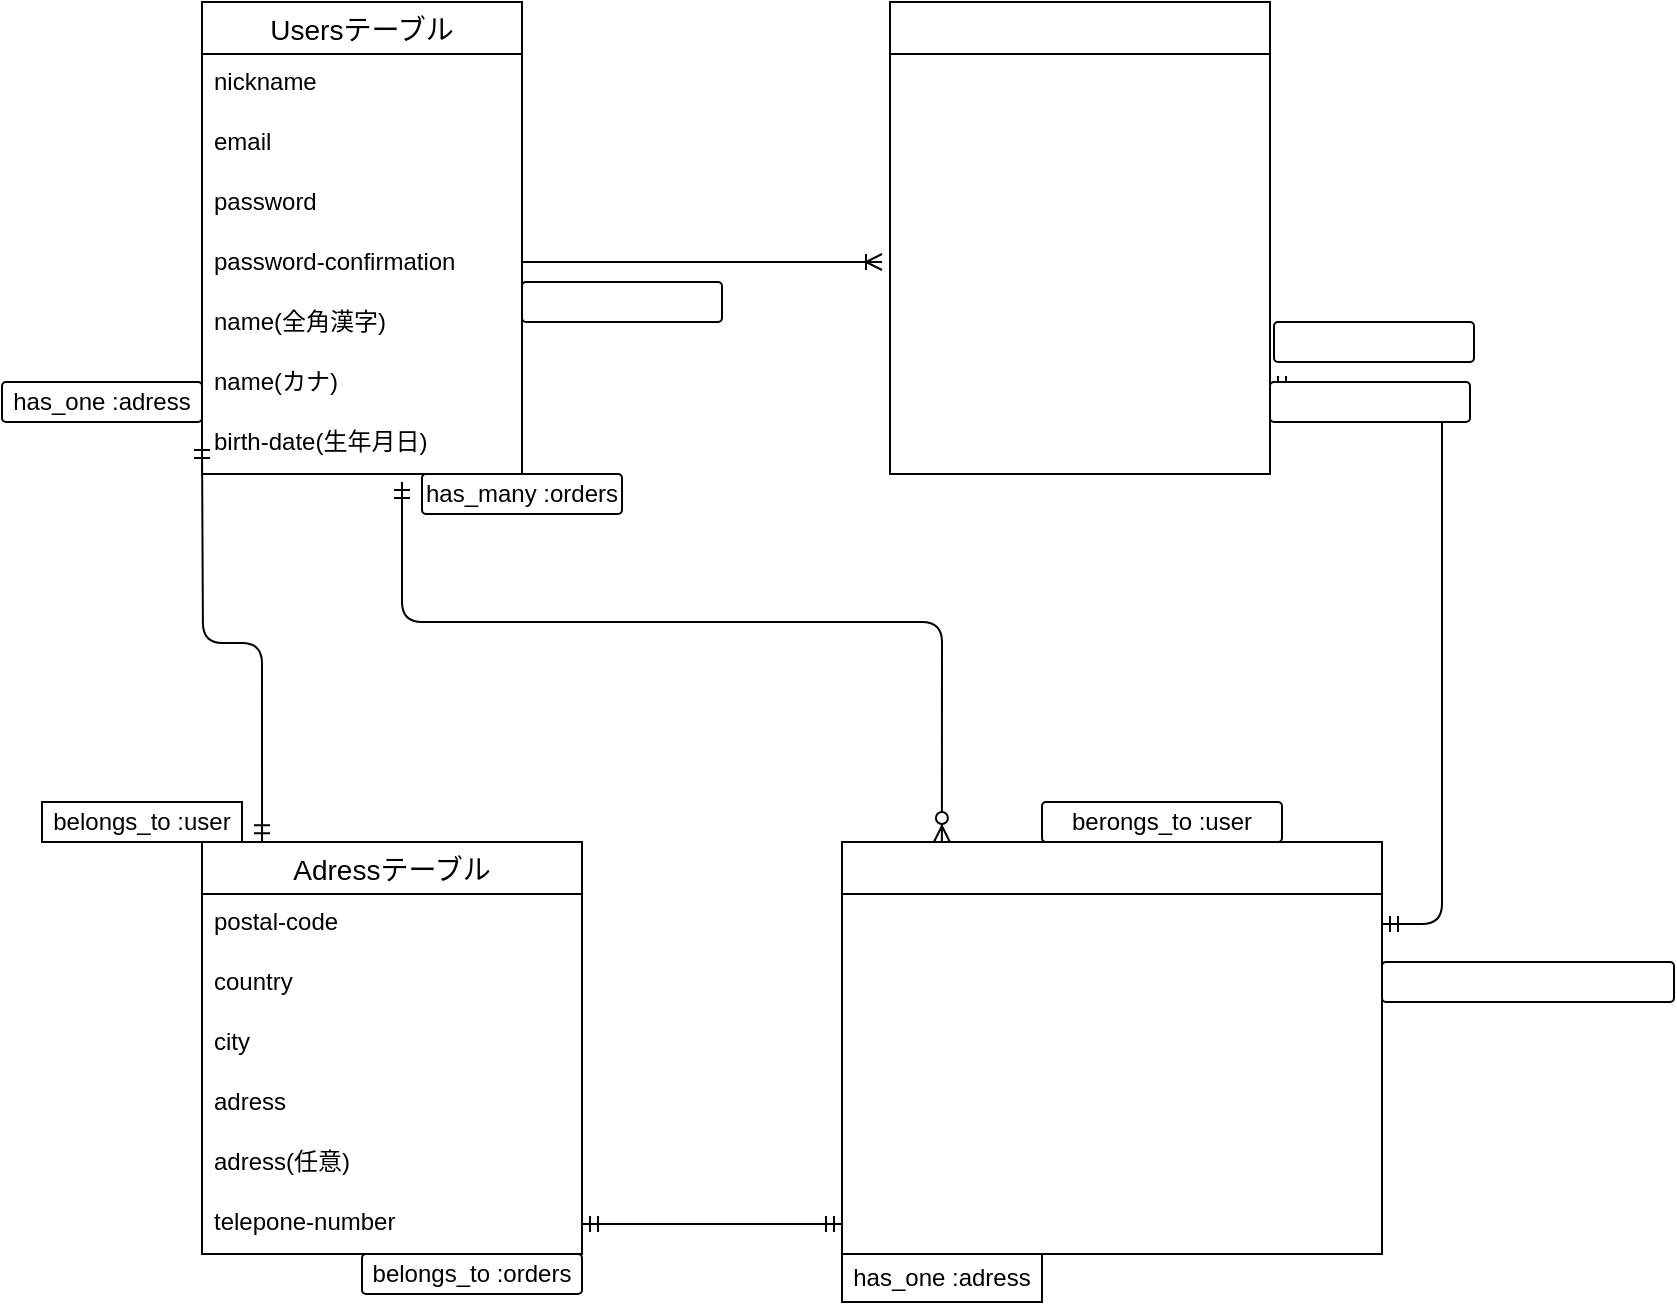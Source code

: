 <mxfile>
    <diagram id="aYljM99EKkIuXbgFeaP6" name="ページ1">
        <mxGraphModel dx="1683" dy="687" grid="1" gridSize="10" guides="1" tooltips="1" connect="1" arrows="1" fold="1" page="1" pageScale="1" pageWidth="827" pageHeight="1169" math="0" shadow="0">
            <root>
                <mxCell id="0"/>
                <mxCell id="1" parent="0"/>
                <mxCell id="69" value="Usersテーブル" style="swimlane;fontStyle=0;childLayout=stackLayout;horizontal=1;startSize=26;horizontalStack=0;resizeParent=1;resizeParentMax=0;resizeLast=0;collapsible=1;marginBottom=0;align=center;fontSize=14;" parent="1" vertex="1">
                    <mxGeometry x="70" y="30" width="160" height="236" as="geometry"/>
                </mxCell>
                <mxCell id="70" value="nickname  " style="text;strokeColor=none;fillColor=none;spacingLeft=4;spacingRight=4;overflow=hidden;rotatable=0;points=[[0,0.5],[1,0.5]];portConstraint=eastwest;fontSize=12;" parent="69" vertex="1">
                    <mxGeometry y="26" width="160" height="30" as="geometry"/>
                </mxCell>
                <mxCell id="71" value="email" style="text;strokeColor=none;fillColor=none;spacingLeft=4;spacingRight=4;overflow=hidden;rotatable=0;points=[[0,0.5],[1,0.5]];portConstraint=eastwest;fontSize=12;" parent="69" vertex="1">
                    <mxGeometry y="56" width="160" height="30" as="geometry"/>
                </mxCell>
                <mxCell id="72" value="password" style="text;strokeColor=none;fillColor=none;spacingLeft=4;spacingRight=4;overflow=hidden;rotatable=0;points=[[0,0.5],[1,0.5]];portConstraint=eastwest;fontSize=12;" parent="69" vertex="1">
                    <mxGeometry y="86" width="160" height="30" as="geometry"/>
                </mxCell>
                <mxCell id="73" value="password-confirmation" style="text;spacingLeft=4;spacingRight=4;overflow=hidden;rotatable=0;points=[[0,0.5],[1,0.5]];portConstraint=eastwest;fontSize=12;" parent="69" vertex="1">
                    <mxGeometry y="116" width="160" height="30" as="geometry"/>
                </mxCell>
                <mxCell id="74" value="name(全角漢字)" style="text;strokeColor=none;fillColor=none;spacingLeft=4;spacingRight=4;overflow=hidden;rotatable=0;points=[[0,0.5],[1,0.5]];portConstraint=eastwest;fontSize=12;" parent="69" vertex="1">
                    <mxGeometry y="146" width="160" height="30" as="geometry"/>
                </mxCell>
                <mxCell id="75" value="name(カナ)" style="text;strokeColor=none;fillColor=none;spacingLeft=4;spacingRight=4;overflow=hidden;rotatable=0;points=[[0,0.5],[1,0.5]];portConstraint=eastwest;fontSize=12;" parent="69" vertex="1">
                    <mxGeometry y="176" width="160" height="30" as="geometry"/>
                </mxCell>
                <mxCell id="78" value="birth-date(生年月日)" style="text;strokeColor=none;fillColor=none;spacingLeft=4;spacingRight=4;overflow=hidden;rotatable=0;points=[[0,0.5],[1,0.5]];portConstraint=eastwest;fontSize=12;" parent="69" vertex="1">
                    <mxGeometry y="206" width="160" height="30" as="geometry"/>
                </mxCell>
                <mxCell id="79" value="Itemsテーブル" style="swimlane;fontStyle=0;childLayout=stackLayout;horizontal=1;startSize=26;horizontalStack=0;resizeParent=1;resizeParentMax=0;resizeLast=0;collapsible=1;marginBottom=0;align=center;fontSize=14;fontColor=#FFFFFF;" parent="1" vertex="1">
                    <mxGeometry x="414" y="30" width="190" height="236" as="geometry"/>
                </mxCell>
                <mxCell id="80" value="user_id" style="text;strokeColor=none;fillColor=none;spacingLeft=4;spacingRight=4;overflow=hidden;rotatable=0;points=[[0,0.5],[1,0.5]];portConstraint=eastwest;fontSize=12;fontColor=#FFFFFF;" parent="79" vertex="1">
                    <mxGeometry y="26" width="190" height="30" as="geometry"/>
                </mxCell>
                <mxCell id="81" value="image" style="text;strokeColor=none;fillColor=none;spacingLeft=4;spacingRight=4;overflow=hidden;rotatable=0;points=[[0,0.5],[1,0.5]];portConstraint=eastwest;fontSize=12;fontColor=#FFFFFF;" parent="79" vertex="1">
                    <mxGeometry y="56" width="190" height="30" as="geometry"/>
                </mxCell>
                <mxCell id="82" value="item-name" style="text;strokeColor=none;fillColor=none;spacingLeft=4;spacingRight=4;overflow=hidden;rotatable=0;points=[[0,0.5],[1,0.5]];portConstraint=eastwest;fontSize=12;fontColor=#FFFFFF;" parent="79" vertex="1">
                    <mxGeometry y="86" width="190" height="30" as="geometry"/>
                </mxCell>
                <mxCell id="84" value="item-derivery" style="text;strokeColor=none;fillColor=none;spacingLeft=4;spacingRight=4;overflow=hidden;rotatable=0;points=[[0,0.5],[1,0.5]];portConstraint=eastwest;fontSize=12;fontColor=#FFFFFF;" parent="79" vertex="1">
                    <mxGeometry y="116" width="190" height="30" as="geometry"/>
                </mxCell>
                <mxCell id="85" value="item-price" style="text;strokeColor=none;fillColor=none;spacingLeft=4;spacingRight=4;overflow=hidden;rotatable=0;points=[[0,0.5],[1,0.5]];portConstraint=eastwest;fontSize=12;fontColor=#FFFFFF;" parent="79" vertex="1">
                    <mxGeometry y="146" width="190" height="30" as="geometry"/>
                </mxCell>
                <mxCell id="86" value="item-content(商品説明)" style="text;strokeColor=none;fillColor=none;spacingLeft=4;spacingRight=4;overflow=hidden;rotatable=0;points=[[0,0.5],[1,0.5]];portConstraint=eastwest;fontSize=12;fontColor=#FFFFFF;" parent="79" vertex="1">
                    <mxGeometry y="176" width="190" height="30" as="geometry"/>
                </mxCell>
                <mxCell id="136" value="item-details" style="text;strokeColor=none;fillColor=none;spacingLeft=4;spacingRight=4;overflow=hidden;rotatable=0;points=[[0,0.5],[1,0.5]];portConstraint=eastwest;fontSize=12;fontColor=#FFFFFF;" vertex="1" parent="79">
                    <mxGeometry y="206" width="190" height="30" as="geometry"/>
                </mxCell>
                <mxCell id="89" value="" style="edgeStyle=entityRelationEdgeStyle;fontSize=12;html=1;endArrow=ERoneToMany;fontColor=#FFFFFF;" parent="1" edge="1">
                    <mxGeometry width="100" height="100" relative="1" as="geometry">
                        <mxPoint x="230" y="160" as="sourcePoint"/>
                        <mxPoint x="410" y="160" as="targetPoint"/>
                    </mxGeometry>
                </mxCell>
                <mxCell id="90" value="Odersテーブル" style="swimlane;fontStyle=0;childLayout=stackLayout;horizontal=1;startSize=26;horizontalStack=0;resizeParent=1;resizeParentMax=0;resizeLast=0;collapsible=1;marginBottom=0;align=center;fontSize=14;fontColor=#FFFFFF;" parent="1" vertex="1">
                    <mxGeometry x="390" y="450" width="270" height="206" as="geometry"/>
                </mxCell>
                <mxCell id="92" value="credit-card-info" style="text;strokeColor=none;fillColor=none;spacingLeft=4;spacingRight=4;overflow=hidden;rotatable=0;points=[[0,0.5],[1,0.5]];portConstraint=eastwest;fontSize=12;fontColor=#FFFFFF;" parent="90" vertex="1">
                    <mxGeometry y="26" width="270" height="30" as="geometry"/>
                </mxCell>
                <mxCell id="116" value="image" style="text;strokeColor=none;fillColor=none;spacingLeft=4;spacingRight=4;overflow=hidden;rotatable=0;points=[[0,0.5],[1,0.5]];portConstraint=eastwest;fontSize=12;fontColor=#FFFFFF;" vertex="1" parent="90">
                    <mxGeometry y="56" width="270" height="30" as="geometry"/>
                </mxCell>
                <mxCell id="117" value="user_id" style="text;strokeColor=none;fillColor=none;spacingLeft=4;spacingRight=4;overflow=hidden;rotatable=0;points=[[0,0.5],[1,0.5]];portConstraint=eastwest;fontSize=12;fontColor=#FFFFFF;" vertex="1" parent="90">
                    <mxGeometry y="86" width="270" height="30" as="geometry"/>
                </mxCell>
                <mxCell id="118" value="product-delivery" style="text;strokeColor=none;fillColor=none;spacingLeft=4;spacingRight=4;overflow=hidden;rotatable=0;points=[[0,0.5],[1,0.5]];portConstraint=eastwest;fontSize=12;fontColor=#FFFFFF;" vertex="1" parent="90">
                    <mxGeometry y="116" width="270" height="30" as="geometry"/>
                </mxCell>
                <mxCell id="119" value="product-price" style="text;strokeColor=none;fillColor=none;spacingLeft=4;spacingRight=4;overflow=hidden;rotatable=0;points=[[0,0.5],[1,0.5]];portConstraint=eastwest;fontSize=12;fontColor=#FFFFFF;" vertex="1" parent="90">
                    <mxGeometry y="146" width="270" height="30" as="geometry"/>
                </mxCell>
                <mxCell id="120" value="shipping-date" style="text;strokeColor=none;fillColor=none;spacingLeft=4;spacingRight=4;overflow=hidden;rotatable=0;points=[[0,0.5],[1,0.5]];portConstraint=eastwest;fontSize=12;fontColor=#FFFFFF;" vertex="1" parent="90">
                    <mxGeometry y="176" width="270" height="30" as="geometry"/>
                </mxCell>
                <mxCell id="95" value="" style="edgeStyle=entityRelationEdgeStyle;fontSize=12;html=1;endArrow=ERmandOne;startArrow=ERmandOne;fontColor=#FFFFFF;exitX=1;exitY=0.5;exitDx=0;exitDy=0;" parent="1" source="86" target="92" edge="1">
                    <mxGeometry width="100" height="100" relative="1" as="geometry">
                        <mxPoint x="710" y="480" as="sourcePoint"/>
                        <mxPoint x="510" y="280" as="targetPoint"/>
                    </mxGeometry>
                </mxCell>
                <mxCell id="96" value="berongs_to :items" style="rounded=1;arcSize=10;whiteSpace=wrap;html=1;align=center;fontColor=#FFFFFF;" parent="1" vertex="1">
                    <mxGeometry x="660" y="510" width="146" height="20" as="geometry"/>
                </mxCell>
                <mxCell id="101" value="has_one :order" style="rounded=1;arcSize=10;whiteSpace=wrap;html=1;align=center;fontColor=#FFFFFF;" parent="1" vertex="1">
                    <mxGeometry x="604" y="220" width="100" height="20" as="geometry"/>
                </mxCell>
                <mxCell id="102" value="belongs_to :user" style="rounded=1;arcSize=10;whiteSpace=wrap;html=1;align=center;fontColor=#FFFFFF;" parent="1" vertex="1">
                    <mxGeometry x="606" y="190" width="100" height="20" as="geometry"/>
                </mxCell>
                <mxCell id="103" value="has_many :items" style="rounded=1;arcSize=10;whiteSpace=wrap;html=1;align=center;fontColor=#FFFFFF;" parent="1" vertex="1">
                    <mxGeometry x="230" y="170" width="100" height="20" as="geometry"/>
                </mxCell>
                <mxCell id="106" value="Adressテーブル" style="swimlane;fontStyle=0;childLayout=stackLayout;horizontal=1;startSize=26;horizontalStack=0;resizeParent=1;resizeParentMax=0;resizeLast=0;collapsible=1;marginBottom=0;align=center;fontSize=14;" vertex="1" parent="1">
                    <mxGeometry x="70" y="450" width="190" height="206" as="geometry"/>
                </mxCell>
                <mxCell id="107" value="postal-code" style="text;strokeColor=none;fillColor=none;spacingLeft=4;spacingRight=4;overflow=hidden;rotatable=0;points=[[0,0.5],[1,0.5]];portConstraint=eastwest;fontSize=12;" vertex="1" parent="106">
                    <mxGeometry y="26" width="190" height="30" as="geometry"/>
                </mxCell>
                <mxCell id="108" value="country" style="text;strokeColor=none;fillColor=none;spacingLeft=4;spacingRight=4;overflow=hidden;rotatable=0;points=[[0,0.5],[1,0.5]];portConstraint=eastwest;fontSize=12;" vertex="1" parent="106">
                    <mxGeometry y="56" width="190" height="30" as="geometry"/>
                </mxCell>
                <mxCell id="109" value="city" style="text;strokeColor=none;fillColor=none;spacingLeft=4;spacingRight=4;overflow=hidden;rotatable=0;points=[[0,0.5],[1,0.5]];portConstraint=eastwest;fontSize=12;" vertex="1" parent="106">
                    <mxGeometry y="86" width="190" height="30" as="geometry"/>
                </mxCell>
                <mxCell id="110" value="adress" style="text;strokeColor=none;fillColor=none;spacingLeft=4;spacingRight=4;overflow=hidden;rotatable=0;points=[[0,0.5],[1,0.5]];portConstraint=eastwest;fontSize=12;" vertex="1" parent="106">
                    <mxGeometry y="116" width="190" height="30" as="geometry"/>
                </mxCell>
                <mxCell id="111" value="adress(任意)" style="text;strokeColor=none;fillColor=none;spacingLeft=4;spacingRight=4;overflow=hidden;rotatable=0;points=[[0,0.5],[1,0.5]];portConstraint=eastwest;fontSize=12;" vertex="1" parent="106">
                    <mxGeometry y="146" width="190" height="30" as="geometry"/>
                </mxCell>
                <mxCell id="113" value="telepone-number" style="text;strokeColor=none;fillColor=none;spacingLeft=4;spacingRight=4;overflow=hidden;rotatable=0;points=[[0,0.5],[1,0.5]];portConstraint=eastwest;fontSize=12;" vertex="1" parent="106">
                    <mxGeometry y="176" width="190" height="30" as="geometry"/>
                </mxCell>
                <mxCell id="125" value="has_many :orders" style="rounded=1;arcSize=10;whiteSpace=wrap;html=1;align=center;" vertex="1" parent="1">
                    <mxGeometry x="180" y="266" width="100" height="20" as="geometry"/>
                </mxCell>
                <mxCell id="126" value="" style="edgeStyle=entityRelationEdgeStyle;fontSize=12;html=1;endArrow=ERmandOne;startArrow=ERmandOne;entryX=0;entryY=0.5;entryDx=0;entryDy=0;exitX=1;exitY=0.5;exitDx=0;exitDy=0;" edge="1" parent="1" source="113" target="120">
                    <mxGeometry width="100" height="100" relative="1" as="geometry">
                        <mxPoint x="270" y="521" as="sourcePoint"/>
                        <mxPoint x="390" y="520" as="targetPoint"/>
                    </mxGeometry>
                </mxCell>
                <mxCell id="127" value="berongs_to :user" style="rounded=1;arcSize=10;whiteSpace=wrap;html=1;align=center;" vertex="1" parent="1">
                    <mxGeometry x="490" y="430" width="120" height="20" as="geometry"/>
                </mxCell>
                <mxCell id="128" value="has_one :adress" style="whiteSpace=wrap;html=1;align=center;" vertex="1" parent="1">
                    <mxGeometry x="390" y="656" width="100" height="24" as="geometry"/>
                </mxCell>
                <mxCell id="129" value="belongs_to :orders" style="rounded=1;arcSize=10;whiteSpace=wrap;html=1;align=center;" vertex="1" parent="1">
                    <mxGeometry x="150" y="656" width="110" height="20" as="geometry"/>
                </mxCell>
                <mxCell id="131" value="" style="edgeStyle=orthogonalEdgeStyle;fontSize=12;html=1;endArrow=ERmandOne;startArrow=ERmandOne;exitX=0.158;exitY=-0.002;exitDx=0;exitDy=0;exitPerimeter=0;" edge="1" parent="1" source="106">
                    <mxGeometry width="100" height="100" relative="1" as="geometry">
                        <mxPoint x="-30" y="350" as="sourcePoint"/>
                        <mxPoint x="70" y="250" as="targetPoint"/>
                    </mxGeometry>
                </mxCell>
                <mxCell id="132" value="has_one :adress" style="rounded=1;arcSize=10;whiteSpace=wrap;html=1;align=center;" vertex="1" parent="1">
                    <mxGeometry x="-30" y="220" width="100" height="20" as="geometry"/>
                </mxCell>
                <mxCell id="133" value="belongs_to :user" style="whiteSpace=wrap;html=1;align=center;" vertex="1" parent="1">
                    <mxGeometry x="-10" y="430" width="100" height="20" as="geometry"/>
                </mxCell>
                <mxCell id="135" value="" style="fontSize=12;html=1;endArrow=ERzeroToMany;startArrow=ERmandOne;entryX=0.185;entryY=0;entryDx=0;entryDy=0;entryPerimeter=0;edgeStyle=orthogonalEdgeStyle;" edge="1" parent="1" target="90">
                    <mxGeometry width="100" height="100" relative="1" as="geometry">
                        <mxPoint x="170" y="270" as="sourcePoint"/>
                        <mxPoint x="410" y="350" as="targetPoint"/>
                        <Array as="points">
                            <mxPoint x="170" y="340"/>
                            <mxPoint x="440" y="340"/>
                        </Array>
                    </mxGeometry>
                </mxCell>
            </root>
        </mxGraphModel>
    </diagram>
</mxfile>